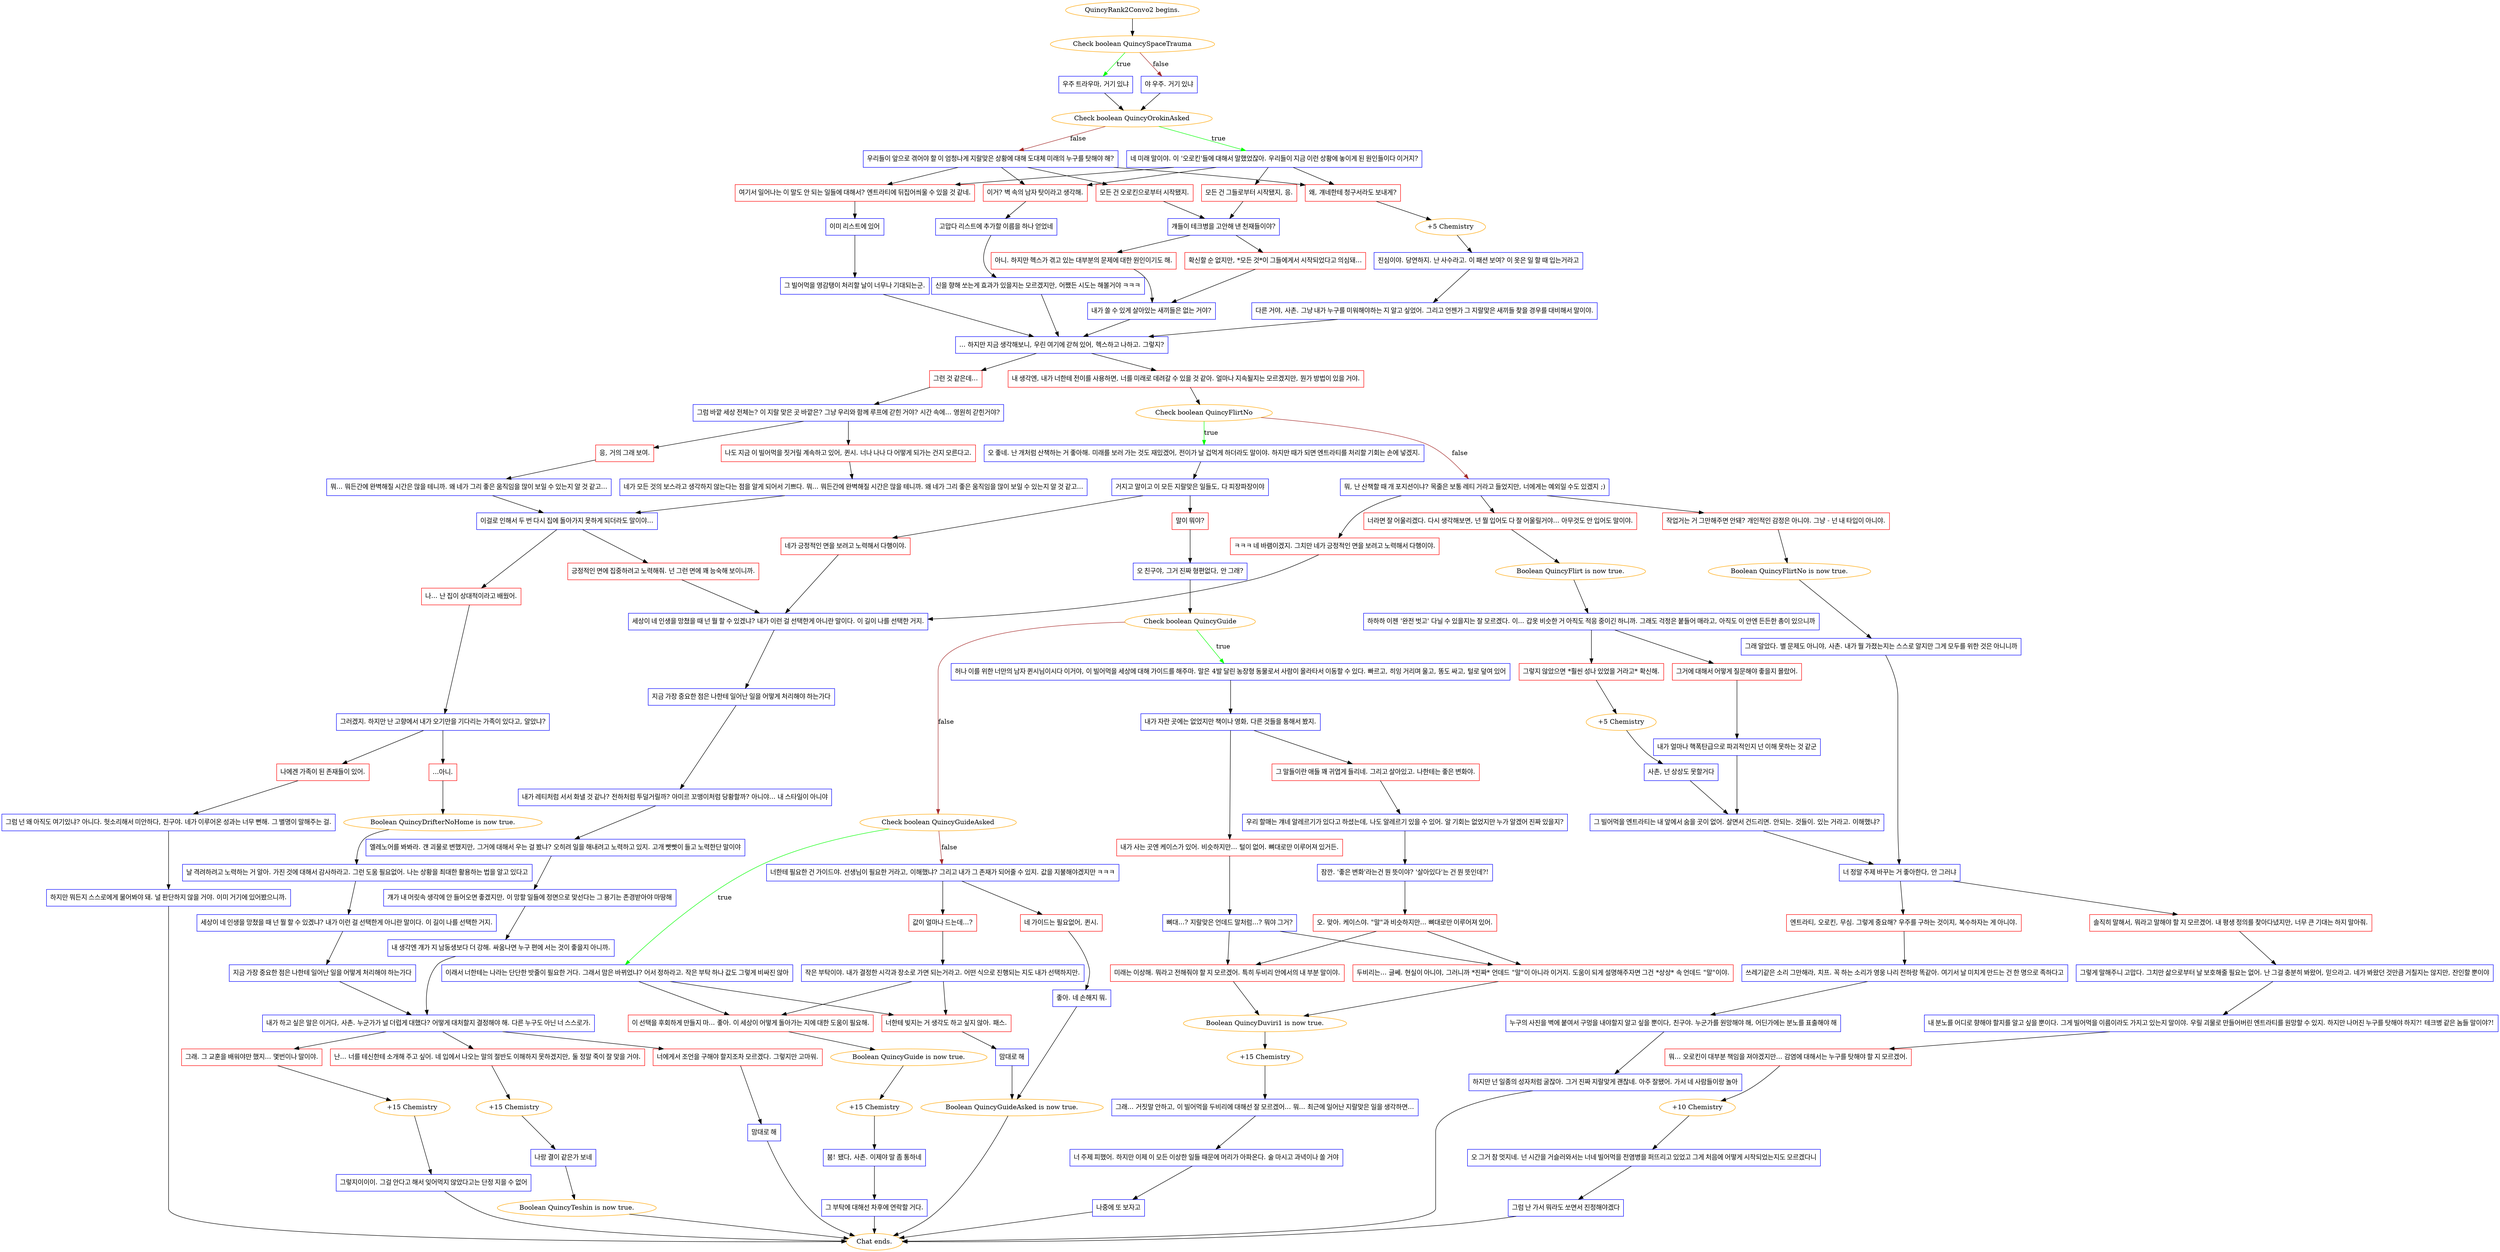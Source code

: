 digraph {
	"QuincyRank2Convo2 begins." [color=orange];
		"QuincyRank2Convo2 begins." -> j904192915;
	j904192915 [label="Check boolean QuincySpaceTrauma",color=orange];
		j904192915 -> j2844339663 [label=true,color=green];
		j904192915 -> j3676876527 [label=false,color=brown];
	j2844339663 [label="우주 트라우마, 거기 있냐",shape=box,color=blue];
		j2844339663 -> j3132852601;
	j3676876527 [label="야 우주. 거기 있냐",shape=box,color=blue];
		j3676876527 -> j3132852601;
	j3132852601 [label="Check boolean QuincyOrokinAsked",color=orange];
		j3132852601 -> j3739435514 [label=true,color=green];
		j3132852601 -> j4247373095 [label=false,color=brown];
	j3739435514 [label="네 미래 말이야. 이 '오로킨'들에 대해서 말했었잖아. 우리들이 지금 이런 상황에 놓이게 된 원인들이다 이거지?",shape=box,color=blue];
		j3739435514 -> j1197428888;
		j3739435514 -> j2014279474;
		j3739435514 -> j1000447086;
		j3739435514 -> j1104634333;
	j4247373095 [label="우리들이 앞으로 겪어야 할 이 엄청나게 지랄맞은 상황에 대해 도대체 미래의 누구를 탓해야 해?",shape=box,color=blue];
		j4247373095 -> j1197428888;
		j4247373095 -> j2014279474;
		j4247373095 -> j1000447086;
		j4247373095 -> j3151267948;
	j1197428888 [label="왜, 걔네한테 청구서라도 보내게?",shape=box,color=red];
		j1197428888 -> j1369293502;
	j2014279474 [label="여기서 일어나는 이 말도 안 되는 일들에 대해서? 엔트라티에 뒤집어씌울 수 있을 것 같네.",shape=box,color=red];
		j2014279474 -> j2475518110;
	j1000447086 [label="이거? 벽 속의 남자 탓이라고 생각해.",shape=box,color=red];
		j1000447086 -> j2810534585;
	j1104634333 [label="모든 건 그들로부터 시작됐지, 응.",shape=box,color=red];
		j1104634333 -> j3610478058;
	j3151267948 [label="모든 건 오로킨으로부터 시작됐지.",shape=box,color=red];
		j3151267948 -> j3610478058;
	j1369293502 [label="+5 Chemistry",color=orange];
		j1369293502 -> j4008572329;
	j2475518110 [label="이미 리스트에 있어",shape=box,color=blue];
		j2475518110 -> j1752831979;
	j2810534585 [label="고맙다 리스트에 추가할 이름을 하나 얻었네",shape=box,color=blue];
		j2810534585 -> j2285862623;
	j3610478058 [label="걔들이 테크병을 고안해 낸 천재들이야?",shape=box,color=blue];
		j3610478058 -> j1654312293;
		j3610478058 -> j1835047968;
	j4008572329 [label="진심이야. 당연하지. 난 사수라고. 이 패션 보여? 이 옷은 일 할 때 입는거라고",shape=box,color=blue];
		j4008572329 -> j3921063729;
	j1752831979 [label="그 빌어먹을 영감탱이 처리할 날이 너무나 기대되는군.",shape=box,color=blue];
		j1752831979 -> j3475432958;
	j2285862623 [label="신을 향해 쏘는게 효과가 있을지는 모르겠지만, 어쨌든 시도는 해볼거야 ㅋㅋㅋ",shape=box,color=blue];
		j2285862623 -> j3475432958;
	j1654312293 [label="아니. 하지만 헥스가 겪고 있는 대부분의 문제에 대한 원인이기도 해.",shape=box,color=red];
		j1654312293 -> j2253464809;
	j1835047968 [label="확신할 순 없지만, *모든 것*이 그들에게서 시작되었다고 의심돼...",shape=box,color=red];
		j1835047968 -> j2253464809;
	j3921063729 [label="다른 거야, 사촌. 그냥 내가 누구를 미워해야하는 지 알고 싶었어. 그리고 언젠가 그 지랄맞은 새끼들 찾을 경우를 대비해서 말이야.",shape=box,color=blue];
		j3921063729 -> j3475432958;
	j3475432958 [label="... 하지만 지금 생각해보니, 우린 여기에 갇혀 있어, 헥스하고 나하고. 그렇지?",shape=box,color=blue];
		j3475432958 -> j626304413;
		j3475432958 -> j3982491523;
	j2253464809 [label="내가 쏠 수 있게 살아있는 새끼들은 없는 거야?",shape=box,color=blue];
		j2253464809 -> j3475432958;
	j626304413 [label="내 생각엔, 내가 너한테 전이를 사용하면, 너를 미래로 데려갈 수 있을 것 같아. 얼마나 지속될지는 모르겠지만, 뭔가 방법이 있을 거야.",shape=box,color=red];
		j626304413 -> j1101179576;
	j3982491523 [label="그런 것 같은데...",shape=box,color=red];
		j3982491523 -> j2835905127;
	j1101179576 [label="Check boolean QuincyFlirtNo",color=orange];
		j1101179576 -> j3145530488 [label=true,color=green];
		j1101179576 -> j2981799841 [label=false,color=brown];
	j2835905127 [label="그럼 바깥 세상 전체는? 이 지랄 맞은 곳 바깥은? 그냥 우리와 함께 루프에 갇힌 거야? 시간 속에... 영원히 갇힌거야?",shape=box,color=blue];
		j2835905127 -> j1609504694;
		j2835905127 -> j3179322290;
	j3145530488 [label="오 좋네. 난 개처럼 산책하는 거 좋아해. 미래를 보러 가는 것도 재밌겠어, 전이가 날 겁먹게 하더라도 말이야. 하지만 때가 되면 엔트라티를 처리할 기회는 손에 넣겠지.",shape=box,color=blue];
		j3145530488 -> j3011452174;
	j2981799841 [label="뭐, 난 산책할 때 개 포지션이냐? 목줄은 보통 레티 거라고 들었지만, 너에게는 예외일 수도 있겠지 ;)",shape=box,color=blue];
		j2981799841 -> j1791026363;
		j2981799841 -> j2352780859;
		j2981799841 -> j3717847064;
	j1609504694 [label="나도 지금 이 빌어먹을 짓거릴 계속하고 있어, 퀸시. 너나 나나 다 어떻게 되가는 건지 모른다고.",shape=box,color=red];
		j1609504694 -> j687005645;
	j3179322290 [label="응, 거의 그래 보여.",shape=box,color=red];
		j3179322290 -> j329428077;
	j3011452174 [label="거지고 말이고 이 모든 지랄맞은 일들도, 다 피장파장이야",shape=box,color=blue];
		j3011452174 -> j3153193626;
		j3011452174 -> j1504041154;
	j1791026363 [label="너라면 잘 어울리겠다. 다시 생각해보면, 넌 뭘 입어도 다 잘 어울릴거야... 아무것도 안 입어도 말이야.",shape=box,color=red];
		j1791026363 -> j2962849885;
	j2352780859 [label="작업거는 거 그만해주면 안돼? 개인적인 감정은 아니야. 그냥 - 넌 내 타입이 아니야.",shape=box,color=red];
		j2352780859 -> j1336380397;
	j3717847064 [label="ㅋㅋㅋ 네 바램이겠지. 그치만 네가 긍정적인 면을 보려고 노력해서 다행이야.",shape=box,color=red];
		j3717847064 -> j2165215538;
	j687005645 [label="네가 모든 것의 보스라고 생각하지 않는다는 점을 알게 되어서 기쁘다. 뭐... 뭐든간에 완벽해질 시간은 많을 테니까. 왜 네가 그리 좋은 움직임을 많이 보일 수 있는지 알 것 같고...",shape=box,color=blue];
		j687005645 -> j2643980749;
	j329428077 [label="뭐... 뭐든간에 완벽해질 시간은 많을 테니까. 왜 네가 그리 좋은 움직임을 많이 보일 수 있는지 알 것 같고...",shape=box,color=blue];
		j329428077 -> j2643980749;
	j3153193626 [label="말이 뭐야?",shape=box,color=red];
		j3153193626 -> j1557312496;
	j1504041154 [label="네가 긍정적인 면을 보려고 노력해서 다행이야.",shape=box,color=red];
		j1504041154 -> j2165215538;
	j2962849885 [label="Boolean QuincyFlirt is now true.",color=orange];
		j2962849885 -> j356187302;
	j1336380397 [label="Boolean QuincyFlirtNo is now true.",color=orange];
		j1336380397 -> j1012786643;
	j2165215538 [label="세상이 네 인생을 망쳤을 때 넌 뭘 할 수 있겠냐? 내가 이런 걸 선택한게 아니란 말이다. 이 길이 나를 선택한 거지.",shape=box,color=blue];
		j2165215538 -> j640657014;
	j2643980749 [label="이걸로 인해서 두 번 다시 집에 돌아가지 못하게 되더라도 말이야...",shape=box,color=blue];
		j2643980749 -> j2394544483;
		j2643980749 -> j1259310123;
	j1557312496 [label="오 친구야, 그거 진짜 형편없다, 안 그래?",shape=box,color=blue];
		j1557312496 -> j2769252834;
	j356187302 [label="하하하 이젠 '완전 벗고' 다닐 수 있을지는 잘 모르겠다. 이... 갑옷 비슷한 거 아직도 적응 중이긴 하니까. 그래도 걱정은 붙들어 매라고, 아직도 이 안엔 든든한 총이 있으니까",shape=box,color=blue];
		j356187302 -> j3170528745;
		j356187302 -> j699780088;
	j1012786643 [label="그래 알았다. 별 문제도 아니야, 사촌. 내가 뭘 가졌는지는 스스로 알지만 그게 모두를 위한 것은 아니니까",shape=box,color=blue];
		j1012786643 -> j3578621662;
	j640657014 [label="지금 가장 중요한 점은 나한테 일어난 일을 어떻게 처리해야 하는가다",shape=box,color=blue];
		j640657014 -> j2917376588;
	j2394544483 [label="긍정적인 면에 집중하려고 노력해줘. 넌 그런 면에 꽤 능숙해 보이니까.",shape=box,color=red];
		j2394544483 -> j2165215538;
	j1259310123 [label="나... 난 집이 상대적이라고 배웠어.",shape=box,color=red];
		j1259310123 -> j800912766;
	j2769252834 [label="Check boolean QuincyGuide",color=orange];
		j2769252834 -> j2613437452 [label=true,color=green];
		j2769252834 -> j1789164529 [label=false,color=brown];
	j3170528745 [label="그거에 대해서 어떻게 질문해야 좋을지 몰랐어.",shape=box,color=red];
		j3170528745 -> j2436939555;
	j699780088 [label="그렇지 않았으면 *훨씬 성나 있었을 거라고* 확신해.",shape=box,color=red];
		j699780088 -> j1798273836;
	j3578621662 [label="너 정말 주제 바꾸는 거 좋아한다, 안 그러냐",shape=box,color=blue];
		j3578621662 -> j2709616038;
		j3578621662 -> j3577957321;
	j2917376588 [label="내가 레티처럼 서서 화낼 것 같나? 전하처럼 투덜거릴까? 아미르 꼬맹이처럼 당황할까? 아니야... 내 스타일이 아니야",shape=box,color=blue];
		j2917376588 -> j471329388;
	j800912766 [label="그러겠지. 하지만 난 고향에서 내가 오기만을 기다리는 가족이 있다고, 알았냐?",shape=box,color=blue];
		j800912766 -> j1664814602;
		j800912766 -> j274848177;
	j2613437452 [label="허나 이를 위한 너만의 남자 퀸시님이시다 이거야, 이 빌어먹을 세상에 대해 가이드를 해주마. 말은 4발 달린 농장형 동물로서 사람이 올라타서 이동할 수 있다. 빠르고, 히잉 거리며 울고, 똥도 싸고, 털로 덮여 있어",shape=box,color=blue];
		j2613437452 -> j111921107;
	j1789164529 [label="Check boolean QuincyGuideAsked",color=orange];
		j1789164529 -> j1351680020 [label=true,color=green];
		j1789164529 -> j2284736415 [label=false,color=brown];
	j2436939555 [label="내가 얼마나 핵폭탄급으로 파괴적인지 넌 이해 못하는 것 같군",shape=box,color=blue];
		j2436939555 -> j2148019476;
	j1798273836 [label="+5 Chemistry",color=orange];
		j1798273836 -> j2637462123;
	j2709616038 [label="솔직히 말해서, 뭐라고 말해야 할 지 모르겠어. 내 평생 정의를 찾아다녔지만, 너무 큰 기대는 하지 말아줘.",shape=box,color=red];
		j2709616038 -> j3371117951;
	j3577957321 [label="엔트라티, 오로킨, 무심. 그렇게 중요해? 우주를 구하는 것이지, 복수하자는 게 아니야.",shape=box,color=red];
		j3577957321 -> j1664027468;
	j471329388 [label="엘레노어를 봐봐라. 걘 괴물로 변했지만, 그거에 대해서 우는 걸 봤냐? 오히려 일을 해내려고 노력하고 있지. 고개 빳빳이 들고 노력한단 말이야",shape=box,color=blue];
		j471329388 -> j2752932042;
	j1664814602 [label="...아니.",shape=box,color=red];
		j1664814602 -> j1867278351;
	j274848177 [label="나에겐 가족이 된 존재들이 있어.",shape=box,color=red];
		j274848177 -> j2233430775;
	j111921107 [label="내가 자란 곳에는 없었지만 책이나 영화, 다른 것들을 통해서 봤지.",shape=box,color=blue];
		j111921107 -> j2708597008;
		j111921107 -> j55423430;
	j1351680020 [label="이래서 너한테는 나라는 단단한 밧줄이 필요한 거다. 그래서 맘은 바뀌었냐? 어서 정하라고. 작은 부탁 하나 값도 그렇게 비싸진 않아",shape=box,color=blue];
		j1351680020 -> j1326034354;
		j1351680020 -> j3898752824;
	j2284736415 [label="너한테 필요한 건 가이드야. 선생님이 필요한 거라고, 이해했냐? 그리고 내가 그 존재가 되어줄 수 있지. 값을 지불해야겠지만 ㅋㅋㅋ",shape=box,color=blue];
		j2284736415 -> j3587886564;
		j2284736415 -> j3860936593;
	j2148019476 [label="그 빌어먹을 엔트라티는 내 앞에서 숨을 곳이 없어. 살면서 건드리면. 안되는. 것들이. 있는 거라고. 이해했냐?",shape=box,color=blue];
		j2148019476 -> j3578621662;
	j2637462123 [label="사촌, 넌 상상도 못할거다",shape=box,color=blue];
		j2637462123 -> j2148019476;
	j3371117951 [label="그렇게 말해주니 고맙다. 그치만 삶으로부터 날 보호해줄 필요는 없어. 난 그걸 충분히 봐왔어, 믿으라고. 네가 봐왔던 것만큼 거칠지는 않지만, 잔인할 뿐이야",shape=box,color=blue];
		j3371117951 -> j2973553651;
	j1664027468 [label="쓰레기같은 소리 그만해라, 치프. 꼭 하는 소리가 영웅 나리 전하랑 똑같아. 여기서 날 미치게 만드는 건 한 명으로 족하다고",shape=box,color=blue];
		j1664027468 -> j103203962;
	j2752932042 [label="걔가 내 머릿속 생각에 안 들어오면 좋겠지만, 이 망할 일들에 정면으로 맞선다는 그 용기는 존경받아야 마땅해",shape=box,color=blue];
		j2752932042 -> j1913845737;
	j1867278351 [label="Boolean QuincyDrifterNoHome is now true.",color=orange];
		j1867278351 -> j3127944294;
	j2233430775 [label="그럼 넌 왜 아직도 여기있냐? 아니다. 헛소리해서 미안하다, 친구야. 네가 이루어온 성과는 너무 뻔해. 그 별명이 말해주는 걸.",shape=box,color=blue];
		j2233430775 -> j2023311769;
	j2708597008 [label="내가 사는 곳엔 케이스가 있어. 비슷하지만... 털이 없어. 뼈대로만 이루어져 있거든.",shape=box,color=red];
		j2708597008 -> j2544650782;
	j55423430 [label="그 말들이란 애들 꽤 귀엽게 들리네. 그리고 살아있고. 나한테는 좋은 변화야.",shape=box,color=red];
		j55423430 -> j2110412759;
	j1326034354 [label="이 선택을 후회하게 만들지 마... 좋아. 이 세상이 어떻게 돌아가는 지에 대한 도움이 필요해.",shape=box,color=red];
		j1326034354 -> j31429759;
	j3898752824 [label="너한테 빚지는 거 생각도 하고 싶지 않아. 패스.",shape=box,color=red];
		j3898752824 -> j1113454379;
	j3587886564 [label="값이 얼마나 드는데...?",shape=box,color=red];
		j3587886564 -> j4060032111;
	j3860936593 [label="네 가이드는 필요없어, 퀸시.",shape=box,color=red];
		j3860936593 -> j3432463761;
	j2973553651 [label="내 분노를 어디로 향해야 할지를 알고 싶을 뿐이다. 그게 빌어먹을 이름이라도 가지고 있는지 말이야. 우릴 괴물로 만들어버린 엔트라티를 원망할 수 있지. 하지만 나머진 누구를 탓해야 하지?! 테크병 같은 놈들 말이야?!",shape=box,color=blue];
		j2973553651 -> j2125123109;
	j103203962 [label="누구의 사진을 벽에 붙여서 구멍을 내야할지 알고 싶을 뿐이다, 친구야. 누군가를 원망해야 해, 어딘가에는 분노를 표출해야 해",shape=box,color=blue];
		j103203962 -> j2813077749;
	j1913845737 [label="내 생각엔 걔가 지 남동생보다 더 강해. 싸움나면 누구 편에 서는 것이 좋을지 아니까.",shape=box,color=blue];
		j1913845737 -> j4150249737;
	j3127944294 [label="날 격려하려고 노력하는 거 알아. 가진 것에 대해서 감사하라고. 그런 도움 필요없어. 나는 상황을 최대한 활용하는 법을 알고 있다고",shape=box,color=blue];
		j3127944294 -> j3150323371;
	j2023311769 [label="하지만 뭐든지 스스로에게 물어봐야 돼. 널 판단하지 않을 거야. 이미 거기에 있어봤으니까.",shape=box,color=blue];
		j2023311769 -> "Chat ends.";
	j2544650782 [label="뼈대...? 지랄맞은 언데드 말처럼...? 뭐야 그거?",shape=box,color=blue];
		j2544650782 -> j674515381;
		j2544650782 -> j3396762491;
	j2110412759 [label="우리 할매는 걔네 알레르기가 있다고 하셨는데, 나도 알레르기 있을 수 있어. 알 기회는 없었지만 누가 알겠어 진짜 있을지?",shape=box,color=blue];
		j2110412759 -> j2031238330;
	j31429759 [label="Boolean QuincyGuide is now true.",color=orange];
		j31429759 -> j2538617587;
	j1113454379 [label="맘대로 해",shape=box,color=blue];
		j1113454379 -> j4247241603;
	j4060032111 [label="작은 부탁이야. 내가 결정한 시각과 장소로 가면 되는거라고. 어떤 식으로 진행되는 지도 내가 선택하지만.",shape=box,color=blue];
		j4060032111 -> j1326034354;
		j4060032111 -> j3898752824;
	j3432463761 [label="좋아. 네 손해지 뭐.",shape=box,color=blue];
		j3432463761 -> j4247241603;
	j2125123109 [label="뭐... 오로킨이 대부분 책임을 져야겠지만... 감염에 대해서는 누구를 탓해야 할 지 모르겠어.",shape=box,color=red];
		j2125123109 -> j2869222946;
	j2813077749 [label="하지만 넌 일종의 성자처럼 굴잖아. 그거 진짜 지랄맞게 괜찮네. 아주 잘됐어. 가서 네 사람들이랑 놀아",shape=box,color=blue];
		j2813077749 -> "Chat ends.";
	j4150249737 [label="내가 하고 싶은 말은 이거다, 사촌. 누군가가 널 더럽게 대했다? 어떻게 대처할지 결정해야 해. 다른 누구도 아닌 너 스스로가.",shape=box,color=blue];
		j4150249737 -> j2826542986;
		j4150249737 -> j2537150073;
		j4150249737 -> j3794091294;
	j3150323371 [label="세상이 네 인생을 망쳤을 때 넌 뭘 할 수 있겠냐? 내가 이런 걸 선택한게 아니란 말이다. 이 길이 나를 선택한 거지.",shape=box,color=blue];
		j3150323371 -> j3329033140;
	"Chat ends." [color=orange];
	j674515381 [label="두비리는... 글쎄. 현실이 아니야, 그러니까 *진짜* 언데드 \"말\"이 아니라 이거지. 도움이 되게 설명해주자면 그건 *상상* 속 언데드 \"말\"이야.",shape=box,color=red];
		j674515381 -> j1036993638;
	j3396762491 [label="미래는 이상해. 뭐라고 전해줘야 할 지 모르겠어. 특히 두비리 안에서의 내 부분 말이야.",shape=box,color=red];
		j3396762491 -> j1036993638;
	j2031238330 [label="잠깐. '좋은 변화'라는건 뭔 뜻이야? '살아있다'는 건 뭔 뜻인데?!",shape=box,color=blue];
		j2031238330 -> j2997560152;
	j2538617587 [label="+15 Chemistry",color=orange];
		j2538617587 -> j2399853860;
	j4247241603 [label="Boolean QuincyGuideAsked is now true.",color=orange];
		j4247241603 -> "Chat ends.";
	j2869222946 [label="+10 Chemistry",color=orange];
		j2869222946 -> j2345926956;
	j2826542986 [label="난... 너를 테신한테 소개해 주고 싶어. 네 입에서 나오는 말의 절반도 이해하지 못하겠지만, 둘 정말 죽이 잘 맞을 거야.",shape=box,color=red];
		j2826542986 -> j326966084;
	j2537150073 [label="그래. 그 교훈을 배워야만 했지... 몇번이나 말이야.",shape=box,color=red];
		j2537150073 -> j3621919409;
	j3794091294 [label="너에게서 조언을 구해야 할지조차 모르겠다. 그렇지만 고마워.",shape=box,color=red];
		j3794091294 -> j1168799186;
	j3329033140 [label="지금 가장 중요한 점은 나한테 일어난 일을 어떻게 처리해야 하는가다",shape=box,color=blue];
		j3329033140 -> j4150249737;
	j1036993638 [label="Boolean QuincyDuviri1 is now true.",color=orange];
		j1036993638 -> j680467605;
	j2997560152 [label="오. 맞아. 케이스야. \"말\"과 비슷하지만... 뼈대로만 이루어져 있어.",shape=box,color=red];
		j2997560152 -> j674515381;
		j2997560152 -> j3396762491;
	j2399853860 [label="붐! 됐다, 사촌. 이제야 말 좀 통하네",shape=box,color=blue];
		j2399853860 -> j1958234217;
	j2345926956 [label="오 그거 참 멋지네. 넌 시간을 거슬러와서는 너네 빌어먹을 전염병을 퍼뜨리고 있었고 그게 처음에 어떻게 시작되었는지도 모르겠다니",shape=box,color=blue];
		j2345926956 -> j69226158;
	j326966084 [label="+15 Chemistry",color=orange];
		j326966084 -> j2129542127;
	j3621919409 [label="+15 Chemistry",color=orange];
		j3621919409 -> j2123637580;
	j1168799186 [label="맘대로 해",shape=box,color=blue];
		j1168799186 -> "Chat ends.";
	j680467605 [label="+15 Chemistry",color=orange];
		j680467605 -> j3994236108;
	j1958234217 [label="그 부탁에 대해선 차후에 연락할 거다.",shape=box,color=blue];
		j1958234217 -> "Chat ends.";
	j69226158 [label="그럼 난 가서 뭐라도 쏘면서 진정해야겠다",shape=box,color=blue];
		j69226158 -> "Chat ends.";
	j2129542127 [label="나랑 결이 같은가 보네",shape=box,color=blue];
		j2129542127 -> j2600648415;
	j2123637580 [label="그렇지이이이. 그걸 안다고 해서 잊어먹지 않았다고는 단정 지을 수 없어",shape=box,color=blue];
		j2123637580 -> "Chat ends.";
	j3994236108 [label="그래... 거짓말 안하고, 이 빌어먹을 두비리에 대해선 잘 모르겠어... 뭐... 최근에 일어난 지랄맞은 일을 생각하면...",shape=box,color=blue];
		j3994236108 -> j4142050324;
	j2600648415 [label="Boolean QuincyTeshin is now true.",color=orange];
		j2600648415 -> "Chat ends.";
	j4142050324 [label="너 주제 피했어. 하지만 이제 이 모든 이상한 일들 때문에 머리가 아파온다. 술 마시고 과녁이나 쏠 거야",shape=box,color=blue];
		j4142050324 -> j391067413;
	j391067413 [label="나중에 또 보자고",shape=box,color=blue];
		j391067413 -> "Chat ends.";
}